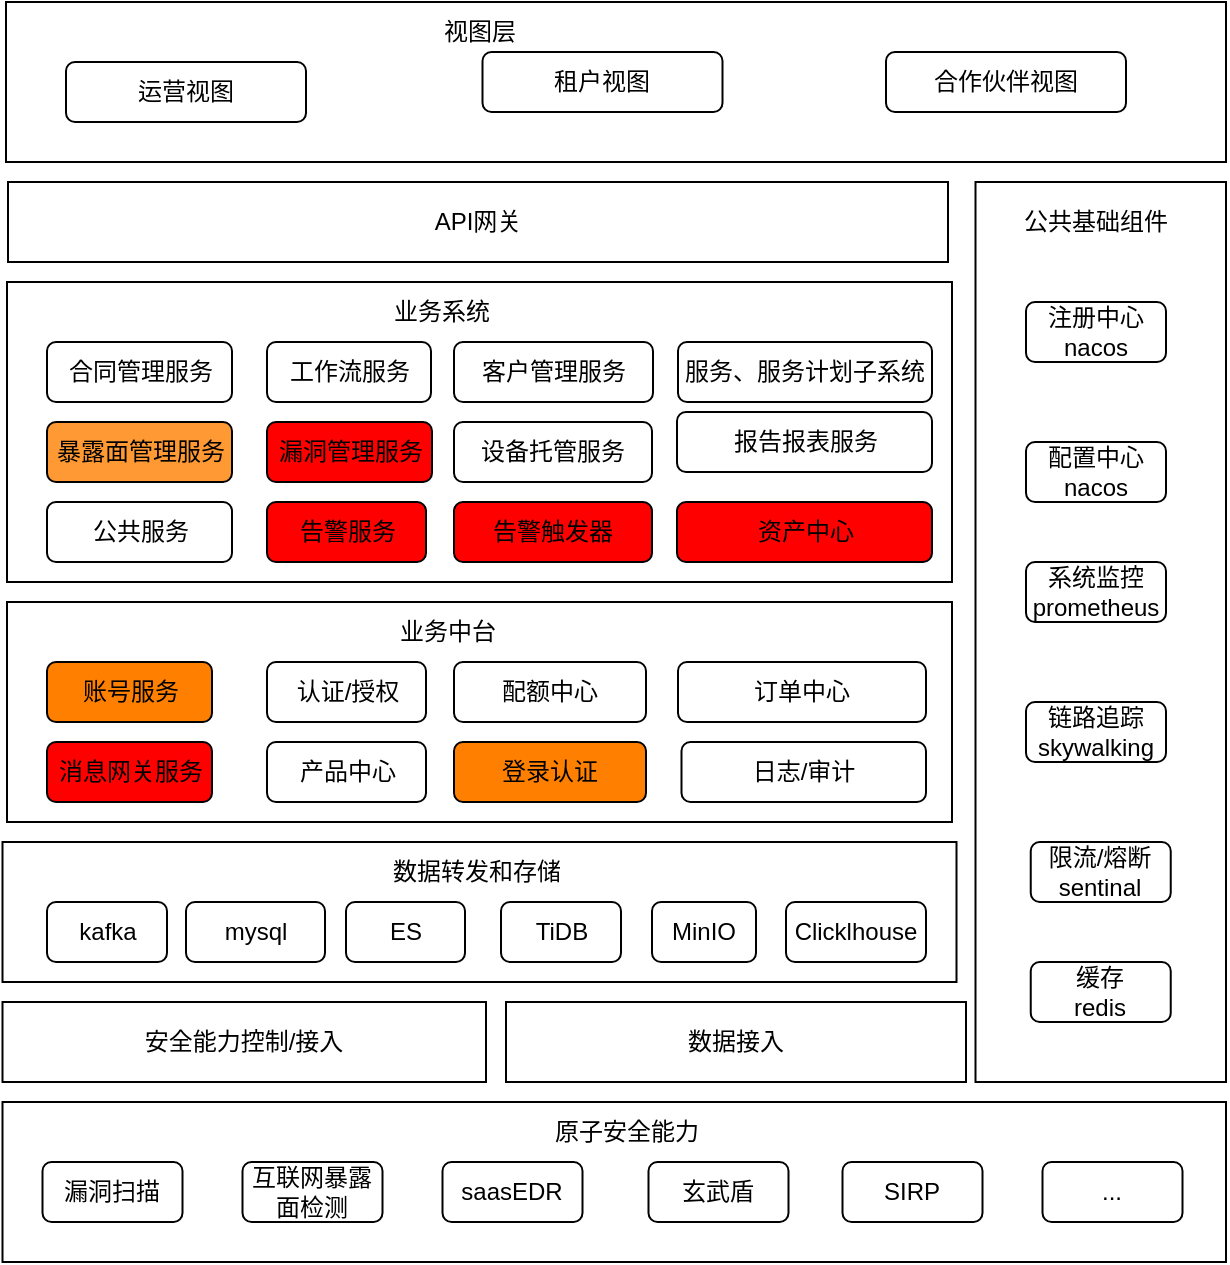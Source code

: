 <mxfile version="20.5.1" type="github">
  <diagram name="Page-1" id="efa7a0a1-bf9b-a30e-e6df-94a7791c09e9">
    <mxGraphModel dx="852" dy="346" grid="1" gridSize="10" guides="1" tooltips="1" connect="1" arrows="1" fold="1" page="1" pageScale="1" pageWidth="826" pageHeight="1169" background="none" math="0" shadow="0">
      <root>
        <mxCell id="0" />
        <mxCell id="1" parent="0" />
        <mxCell id="qrH3l1kH9dTRS8EX3X_p-262" value="" style="rounded=0;whiteSpace=wrap;html=1;" vertex="1" parent="1">
          <mxGeometry x="564.75" y="100" width="125.25" height="450" as="geometry" />
        </mxCell>
        <mxCell id="qrH3l1kH9dTRS8EX3X_p-202" value="" style="rounded=0;whiteSpace=wrap;html=1;" vertex="1" parent="1">
          <mxGeometry x="80.5" y="150" width="472.5" height="150" as="geometry" />
        </mxCell>
        <mxCell id="qrH3l1kH9dTRS8EX3X_p-188" value="API网关" style="rounded=0;whiteSpace=wrap;html=1;" vertex="1" parent="1">
          <mxGeometry x="81" y="100" width="470" height="40" as="geometry" />
        </mxCell>
        <mxCell id="qrH3l1kH9dTRS8EX3X_p-185" value="" style="rounded=0;whiteSpace=wrap;html=1;" vertex="1" parent="1">
          <mxGeometry x="80" y="10" width="610" height="80" as="geometry" />
        </mxCell>
        <mxCell id="qrH3l1kH9dTRS8EX3X_p-182" value="运营视图" style="rounded=1;whiteSpace=wrap;html=1;" vertex="1" parent="1">
          <mxGeometry x="110" y="40" width="120" height="30" as="geometry" />
        </mxCell>
        <mxCell id="qrH3l1kH9dTRS8EX3X_p-183" value="租户视图" style="rounded=1;whiteSpace=wrap;html=1;" vertex="1" parent="1">
          <mxGeometry x="318.25" y="35" width="120" height="30" as="geometry" />
        </mxCell>
        <mxCell id="qrH3l1kH9dTRS8EX3X_p-184" value="合作伙伴视图" style="rounded=1;whiteSpace=wrap;html=1;" vertex="1" parent="1">
          <mxGeometry x="520" y="35" width="120" height="30" as="geometry" />
        </mxCell>
        <mxCell id="qrH3l1kH9dTRS8EX3X_p-186" value="视图层" style="text;html=1;strokeColor=none;fillColor=none;align=center;verticalAlign=middle;whiteSpace=wrap;rounded=0;" vertex="1" parent="1">
          <mxGeometry x="286.75" y="10" width="60" height="30" as="geometry" />
        </mxCell>
        <mxCell id="qrH3l1kH9dTRS8EX3X_p-189" value="合同管理服务" style="rounded=1;whiteSpace=wrap;html=1;" vertex="1" parent="1">
          <mxGeometry x="100.5" y="180" width="92.5" height="30" as="geometry" />
        </mxCell>
        <mxCell id="qrH3l1kH9dTRS8EX3X_p-190" value="工作流服务&lt;span data-darkreader-inline-color=&quot;&quot; style=&quot;color: rgba(0, 0, 0, 0); font-family: monospace; font-size: 0px; text-align: start; --darkreader-inline-color:rgba(209, 207, 204, 0);&quot;&gt;%3CmxGraphModel%3E%3Croot%3E%3CmxCell%20id%3D%220%22%2F%3E%3CmxCell%20id%3D%221%22%20parent%3D%220%22%2F%3E%3CmxCell%20id%3D%222%22%20value%3D%22%E5%90%88%E5%90%8C%E7%AE%A1%E7%90%86%E5%AD%90%E7%B3%BB%E7%BB%9F%22%20style%3D%22rounded%3D1%3BwhiteSpace%3Dwrap%3Bhtml%3D1%3B%22%20vertex%3D%221%22%20parent%3D%221%22%3E%3CmxGeometry%20x%3D%22110%22%20y%3D%22250%22%20width%3D%22120%22%20height%3D%2260%22%20as%3D%22geometry%22%2F%3E%3C%2FmxCell%3E%3C%2Froot%3E%3C%2FmxGraphModel%3&lt;/span&gt;" style="rounded=1;whiteSpace=wrap;html=1;" vertex="1" parent="1">
          <mxGeometry x="210.5" y="180" width="82" height="30" as="geometry" />
        </mxCell>
        <mxCell id="qrH3l1kH9dTRS8EX3X_p-191" value="客户管理服务" style="rounded=1;whiteSpace=wrap;html=1;" vertex="1" parent="1">
          <mxGeometry x="304" y="180" width="99.5" height="30" as="geometry" />
        </mxCell>
        <mxCell id="qrH3l1kH9dTRS8EX3X_p-192" value="服务、服务计划子系统" style="rounded=1;whiteSpace=wrap;html=1;" vertex="1" parent="1">
          <mxGeometry x="416" y="180" width="127" height="30" as="geometry" />
        </mxCell>
        <mxCell id="qrH3l1kH9dTRS8EX3X_p-193" value="暴露面管理服务" style="rounded=1;whiteSpace=wrap;html=1;fillColor=#FF9933;" vertex="1" parent="1">
          <mxGeometry x="100.5" y="220" width="92.5" height="30" as="geometry" />
        </mxCell>
        <mxCell id="qrH3l1kH9dTRS8EX3X_p-194" value="漏洞管理服务" style="rounded=1;whiteSpace=wrap;html=1;fillColor=#FF0000;" vertex="1" parent="1">
          <mxGeometry x="210.5" y="220" width="82.5" height="30" as="geometry" />
        </mxCell>
        <mxCell id="qrH3l1kH9dTRS8EX3X_p-195" value="设备托管服务" style="rounded=1;whiteSpace=wrap;html=1;" vertex="1" parent="1">
          <mxGeometry x="304" y="220" width="99" height="30" as="geometry" />
        </mxCell>
        <mxCell id="qrH3l1kH9dTRS8EX3X_p-196" value="报告报表服务" style="rounded=1;whiteSpace=wrap;html=1;" vertex="1" parent="1">
          <mxGeometry x="415.5" y="215" width="127.5" height="30" as="geometry" />
        </mxCell>
        <mxCell id="qrH3l1kH9dTRS8EX3X_p-197" value="公共服务" style="rounded=1;whiteSpace=wrap;html=1;" vertex="1" parent="1">
          <mxGeometry x="100.5" y="260" width="92.5" height="30" as="geometry" />
        </mxCell>
        <mxCell id="qrH3l1kH9dTRS8EX3X_p-199" value="告警服务" style="rounded=1;whiteSpace=wrap;html=1;fillColor=#FF0000;" vertex="1" parent="1">
          <mxGeometry x="210.5" y="260" width="79.5" height="30" as="geometry" />
        </mxCell>
        <mxCell id="qrH3l1kH9dTRS8EX3X_p-200" value="告警触发器" style="rounded=1;whiteSpace=wrap;html=1;fillColor=#FF0000;" vertex="1" parent="1">
          <mxGeometry x="304" y="260" width="99" height="30" as="geometry" />
        </mxCell>
        <mxCell id="qrH3l1kH9dTRS8EX3X_p-201" value="资产中心" style="rounded=1;whiteSpace=wrap;html=1;fillColor=#FF0000;" vertex="1" parent="1">
          <mxGeometry x="415.5" y="260" width="127.5" height="30" as="geometry" />
        </mxCell>
        <mxCell id="qrH3l1kH9dTRS8EX3X_p-203" value="" style="rounded=0;whiteSpace=wrap;html=1;" vertex="1" parent="1">
          <mxGeometry x="80.5" y="310" width="472.5" height="110" as="geometry" />
        </mxCell>
        <mxCell id="qrH3l1kH9dTRS8EX3X_p-204" value="账号服务" style="rounded=1;whiteSpace=wrap;html=1;fillColor=#FF8000;" vertex="1" parent="1">
          <mxGeometry x="100.5" y="340" width="82.5" height="30" as="geometry" />
        </mxCell>
        <mxCell id="qrH3l1kH9dTRS8EX3X_p-205" value="认证/授权" style="rounded=1;whiteSpace=wrap;html=1;" vertex="1" parent="1">
          <mxGeometry x="210.5" y="340" width="79.5" height="30" as="geometry" />
        </mxCell>
        <mxCell id="qrH3l1kH9dTRS8EX3X_p-207" value="订单中心" style="rounded=1;whiteSpace=wrap;html=1;" vertex="1" parent="1">
          <mxGeometry x="416" y="340" width="124" height="30" as="geometry" />
        </mxCell>
        <mxCell id="qrH3l1kH9dTRS8EX3X_p-209" value="产品中心" style="rounded=1;whiteSpace=wrap;html=1;" vertex="1" parent="1">
          <mxGeometry x="210.5" y="380" width="79.5" height="30" as="geometry" />
        </mxCell>
        <mxCell id="qrH3l1kH9dTRS8EX3X_p-216" value="日志/审计" style="rounded=1;whiteSpace=wrap;html=1;" vertex="1" parent="1">
          <mxGeometry x="417.75" y="380" width="122.25" height="30" as="geometry" />
        </mxCell>
        <mxCell id="qrH3l1kH9dTRS8EX3X_p-217" value="" style="rounded=0;whiteSpace=wrap;html=1;" vertex="1" parent="1">
          <mxGeometry x="78.25" y="430" width="477" height="70" as="geometry" />
        </mxCell>
        <mxCell id="qrH3l1kH9dTRS8EX3X_p-218" value="注册中心&lt;br&gt;nacos" style="rounded=1;whiteSpace=wrap;html=1;" vertex="1" parent="1">
          <mxGeometry x="590" y="160" width="70" height="30" as="geometry" />
        </mxCell>
        <mxCell id="qrH3l1kH9dTRS8EX3X_p-227" value="业务系统" style="text;html=1;strokeColor=none;fillColor=none;align=center;verticalAlign=middle;whiteSpace=wrap;rounded=0;" vertex="1" parent="1">
          <mxGeometry x="267.5" y="150" width="60" height="30" as="geometry" />
        </mxCell>
        <mxCell id="qrH3l1kH9dTRS8EX3X_p-228" value="业务中台" style="text;html=1;strokeColor=none;fillColor=none;align=center;verticalAlign=middle;whiteSpace=wrap;rounded=0;" vertex="1" parent="1">
          <mxGeometry x="270.5" y="310" width="60" height="30" as="geometry" />
        </mxCell>
        <mxCell id="qrH3l1kH9dTRS8EX3X_p-229" value="数据转发和存储" style="text;html=1;strokeColor=none;fillColor=none;align=center;verticalAlign=middle;whiteSpace=wrap;rounded=0;" vertex="1" parent="1">
          <mxGeometry x="267.5" y="430" width="95" height="30" as="geometry" />
        </mxCell>
        <mxCell id="qrH3l1kH9dTRS8EX3X_p-246" value="mysql" style="rounded=1;whiteSpace=wrap;html=1;" vertex="1" parent="1">
          <mxGeometry x="170" y="460" width="69.5" height="30" as="geometry" />
        </mxCell>
        <mxCell id="qrH3l1kH9dTRS8EX3X_p-247" value="ES" style="rounded=1;whiteSpace=wrap;html=1;" vertex="1" parent="1">
          <mxGeometry x="250" y="460" width="59.5" height="30" as="geometry" />
        </mxCell>
        <mxCell id="qrH3l1kH9dTRS8EX3X_p-248" value="TiDB" style="rounded=1;whiteSpace=wrap;html=1;" vertex="1" parent="1">
          <mxGeometry x="327.5" y="460" width="60" height="30" as="geometry" />
        </mxCell>
        <mxCell id="qrH3l1kH9dTRS8EX3X_p-249" value="MinIO" style="rounded=1;whiteSpace=wrap;html=1;" vertex="1" parent="1">
          <mxGeometry x="403" y="460" width="52" height="30" as="geometry" />
        </mxCell>
        <mxCell id="qrH3l1kH9dTRS8EX3X_p-250" value="Clicklhouse" style="rounded=1;whiteSpace=wrap;html=1;" vertex="1" parent="1">
          <mxGeometry x="470" y="460" width="70" height="30" as="geometry" />
        </mxCell>
        <mxCell id="qrH3l1kH9dTRS8EX3X_p-251" value="安全能力控制/接入" style="rounded=0;whiteSpace=wrap;html=1;" vertex="1" parent="1">
          <mxGeometry x="78.25" y="510" width="241.75" height="40" as="geometry" />
        </mxCell>
        <mxCell id="qrH3l1kH9dTRS8EX3X_p-252" value="数据接入" style="rounded=0;whiteSpace=wrap;html=1;" vertex="1" parent="1">
          <mxGeometry x="330" y="510" width="230" height="40" as="geometry" />
        </mxCell>
        <mxCell id="qrH3l1kH9dTRS8EX3X_p-253" value="" style="rounded=0;whiteSpace=wrap;html=1;" vertex="1" parent="1">
          <mxGeometry x="78.25" y="560" width="611.75" height="80" as="geometry" />
        </mxCell>
        <mxCell id="qrH3l1kH9dTRS8EX3X_p-254" value="漏洞扫描" style="rounded=1;whiteSpace=wrap;html=1;" vertex="1" parent="1">
          <mxGeometry x="98.25" y="590" width="70" height="30" as="geometry" />
        </mxCell>
        <mxCell id="qrH3l1kH9dTRS8EX3X_p-255" value="原子安全能力" style="text;html=1;strokeColor=none;fillColor=none;align=center;verticalAlign=middle;whiteSpace=wrap;rounded=0;" vertex="1" parent="1">
          <mxGeometry x="343.25" y="560" width="95" height="30" as="geometry" />
        </mxCell>
        <mxCell id="qrH3l1kH9dTRS8EX3X_p-256" value="互联网暴露面检测" style="rounded=1;whiteSpace=wrap;html=1;" vertex="1" parent="1">
          <mxGeometry x="198.25" y="590" width="70" height="30" as="geometry" />
        </mxCell>
        <mxCell id="qrH3l1kH9dTRS8EX3X_p-257" value="saasEDR" style="rounded=1;whiteSpace=wrap;html=1;" vertex="1" parent="1">
          <mxGeometry x="298.25" y="590" width="70" height="30" as="geometry" />
        </mxCell>
        <mxCell id="qrH3l1kH9dTRS8EX3X_p-258" value="玄武盾" style="rounded=1;whiteSpace=wrap;html=1;" vertex="1" parent="1">
          <mxGeometry x="401.25" y="590" width="70" height="30" as="geometry" />
        </mxCell>
        <mxCell id="qrH3l1kH9dTRS8EX3X_p-259" value="SIRP" style="rounded=1;whiteSpace=wrap;html=1;" vertex="1" parent="1">
          <mxGeometry x="498.25" y="590" width="70" height="30" as="geometry" />
        </mxCell>
        <mxCell id="qrH3l1kH9dTRS8EX3X_p-260" value="..." style="rounded=1;whiteSpace=wrap;html=1;" vertex="1" parent="1">
          <mxGeometry x="598.25" y="590" width="70" height="30" as="geometry" />
        </mxCell>
        <mxCell id="qrH3l1kH9dTRS8EX3X_p-263" value="配置中心&lt;br&gt;nacos" style="rounded=1;whiteSpace=wrap;html=1;" vertex="1" parent="1">
          <mxGeometry x="590" y="230" width="70" height="30" as="geometry" />
        </mxCell>
        <mxCell id="qrH3l1kH9dTRS8EX3X_p-264" value="系统监控&lt;br&gt;prometheus" style="rounded=1;whiteSpace=wrap;html=1;" vertex="1" parent="1">
          <mxGeometry x="590" y="290" width="70" height="30" as="geometry" />
        </mxCell>
        <mxCell id="qrH3l1kH9dTRS8EX3X_p-265" value="链路追踪&lt;br&gt;skywalking" style="rounded=1;whiteSpace=wrap;html=1;" vertex="1" parent="1">
          <mxGeometry x="590" y="360" width="70" height="30" as="geometry" />
        </mxCell>
        <mxCell id="qrH3l1kH9dTRS8EX3X_p-266" value="限流/熔断&lt;br&gt;sentinal" style="rounded=1;whiteSpace=wrap;html=1;" vertex="1" parent="1">
          <mxGeometry x="592.37" y="430" width="70" height="30" as="geometry" />
        </mxCell>
        <mxCell id="qrH3l1kH9dTRS8EX3X_p-267" value="缓存&lt;br&gt;redis" style="rounded=1;whiteSpace=wrap;html=1;" vertex="1" parent="1">
          <mxGeometry x="592.37" y="490" width="70" height="30" as="geometry" />
        </mxCell>
        <mxCell id="qrH3l1kH9dTRS8EX3X_p-269" value="消息网关服务" style="rounded=1;whiteSpace=wrap;html=1;fillColor=#FF0000;" vertex="1" parent="1">
          <mxGeometry x="100.5" y="380" width="82.5" height="30" as="geometry" />
        </mxCell>
        <mxCell id="qrH3l1kH9dTRS8EX3X_p-270" value="配额中心" style="rounded=1;whiteSpace=wrap;html=1;" vertex="1" parent="1">
          <mxGeometry x="304" y="340" width="96" height="30" as="geometry" />
        </mxCell>
        <mxCell id="qrH3l1kH9dTRS8EX3X_p-271" value="登录认证" style="rounded=1;whiteSpace=wrap;html=1;fillColor=#FF8000;" vertex="1" parent="1">
          <mxGeometry x="304" y="380" width="96" height="30" as="geometry" />
        </mxCell>
        <mxCell id="qrH3l1kH9dTRS8EX3X_p-273" value="公共基础组件" style="text;html=1;strokeColor=none;fillColor=none;align=center;verticalAlign=middle;whiteSpace=wrap;rounded=0;" vertex="1" parent="1">
          <mxGeometry x="585" y="105" width="80" height="30" as="geometry" />
        </mxCell>
        <mxCell id="qrH3l1kH9dTRS8EX3X_p-274" value="kafka" style="rounded=1;whiteSpace=wrap;html=1;" vertex="1" parent="1">
          <mxGeometry x="100.5" y="460" width="60" height="30" as="geometry" />
        </mxCell>
      </root>
    </mxGraphModel>
  </diagram>
</mxfile>
